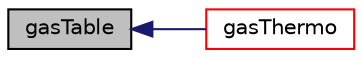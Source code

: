 digraph "gasTable"
{
  bgcolor="transparent";
  edge [fontname="Helvetica",fontsize="10",labelfontname="Helvetica",labelfontsize="10"];
  node [fontname="Helvetica",fontsize="10",shape=record];
  rankdir="LR";
  Node1 [label="gasTable",height=0.2,width=0.4,color="black", fillcolor="grey75", style="filled", fontcolor="black"];
  Node1 -> Node2 [dir="back",color="midnightblue",fontsize="10",style="solid",fontname="Helvetica"];
  Node2 [label="gasThermo",height=0.2,width=0.4,color="red",URL="$a02084.html#aa79571ab3d108caa6d73c1b1924b6a88",tooltip="Thermodynamic data of gases. "];
}
